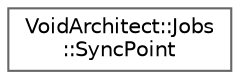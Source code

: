 digraph "Graphical Class Hierarchy"
{
 // LATEX_PDF_SIZE
  bgcolor="transparent";
  edge [fontname=Helvetica,fontsize=10,labelfontname=Helvetica,labelfontsize=10];
  node [fontname=Helvetica,fontsize=10,shape=box,height=0.2,width=0.4];
  rankdir="LR";
  Node0 [id="Node000000",label="VoidArchitect::Jobs\l::SyncPoint",height=0.2,width=0.4,color="grey40", fillcolor="white", style="filled",URL="$struct_void_architect_1_1_jobs_1_1_sync_point.html",tooltip="Thread-safe synchronization point for job dependency management."];
}
